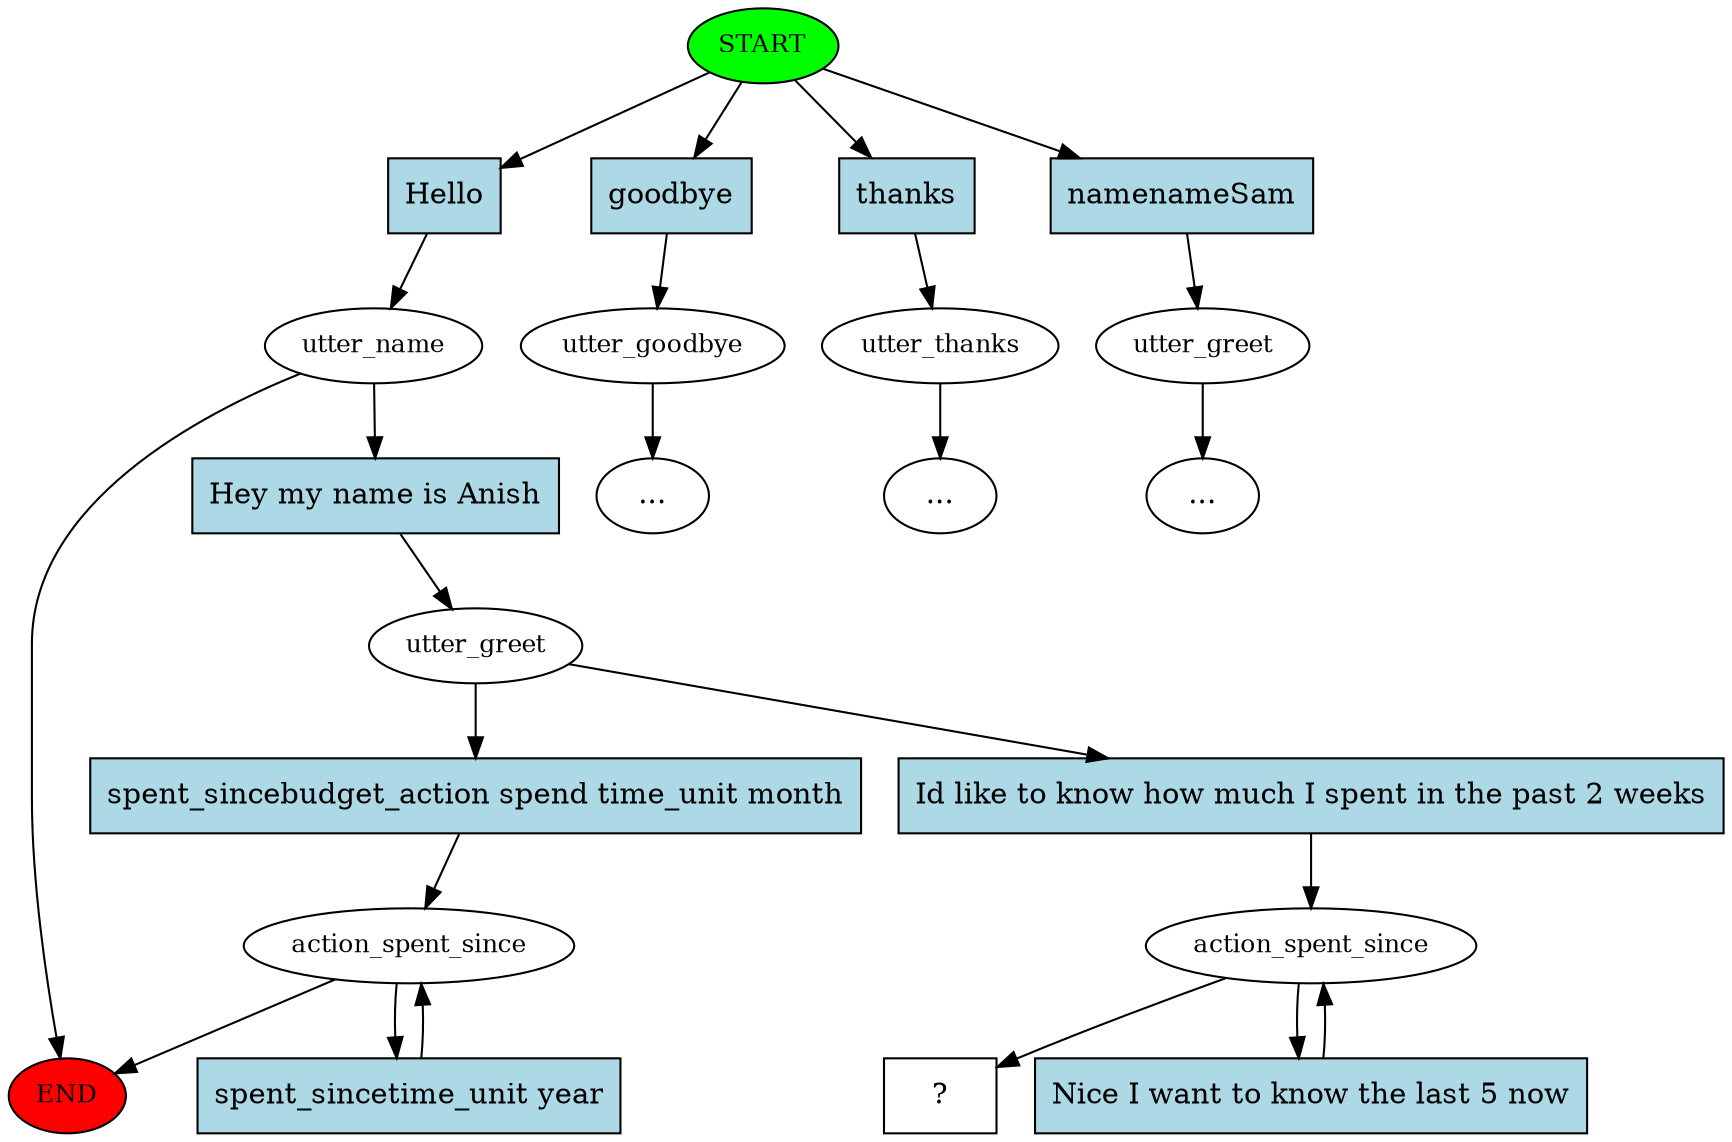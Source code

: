 digraph  {
0 [class="start active", fillcolor=green, fontsize=12, label=START, style=filled];
"-1" [class=end, fillcolor=red, fontsize=12, label=END, style=filled];
1 [class=active, fontsize=12, label=utter_name];
2 [class="", fontsize=12, label=utter_goodbye];
"-3" [class=ellipsis, label="..."];
3 [class="", fontsize=12, label=utter_thanks];
"-4" [class=ellipsis, label="..."];
4 [class="", fontsize=12, label=utter_greet];
"-5" [class=ellipsis, label="..."];
6 [class=active, fontsize=12, label=utter_greet];
7 [class="", fontsize=12, label=action_spent_since];
14 [class=active, fontsize=12, label=action_spent_since];
19 [class="intent dashed active", label="  ?  ", shape=rect];
20 [class="intent active", fillcolor=lightblue, label=Hello, shape=rect, style=filled];
21 [class=intent, fillcolor=lightblue, label=goodbye, shape=rect, style=filled];
22 [class=intent, fillcolor=lightblue, label=thanks, shape=rect, style=filled];
23 [class=intent, fillcolor=lightblue, label=namenameSam, shape=rect, style=filled];
24 [class="intent active", fillcolor=lightblue, label="Hey my name is Anish", shape=rect, style=filled];
25 [class=intent, fillcolor=lightblue, label="spent_sincebudget_action spend time_unit month", shape=rect, style=filled];
26 [class="intent active", fillcolor=lightblue, label="Id like to know how much I spent in the past 2 weeks", shape=rect, style=filled];
27 [class=intent, fillcolor=lightblue, label="spent_sincetime_unit year", shape=rect, style=filled];
28 [class="intent active", fillcolor=lightblue, label="Nice I want to know the last 5 now", shape=rect, style=filled];
0 -> 20  [class=active, key=0];
0 -> 21  [class="", key=0];
0 -> 22  [class="", key=0];
0 -> 23  [class="", key=0];
1 -> "-1"  [class="", key=NONE, label=""];
1 -> 24  [class=active, key=0];
2 -> "-3"  [class="", key=NONE, label=""];
3 -> "-4"  [class="", key=NONE, label=""];
4 -> "-5"  [class="", key=NONE, label=""];
6 -> 25  [class="", key=0];
6 -> 26  [class=active, key=0];
7 -> "-1"  [class="", key=NONE, label=""];
7 -> 27  [class="", key=0];
14 -> 19  [class=active, key=NONE, label=""];
14 -> 28  [class=active, key=0];
20 -> 1  [class=active, key=0];
21 -> 2  [class="", key=0];
22 -> 3  [class="", key=0];
23 -> 4  [class="", key=0];
24 -> 6  [class=active, key=0];
25 -> 7  [class="", key=0];
26 -> 14  [class=active, key=0];
27 -> 7  [class="", key=0];
28 -> 14  [class=active, key=0];
}
